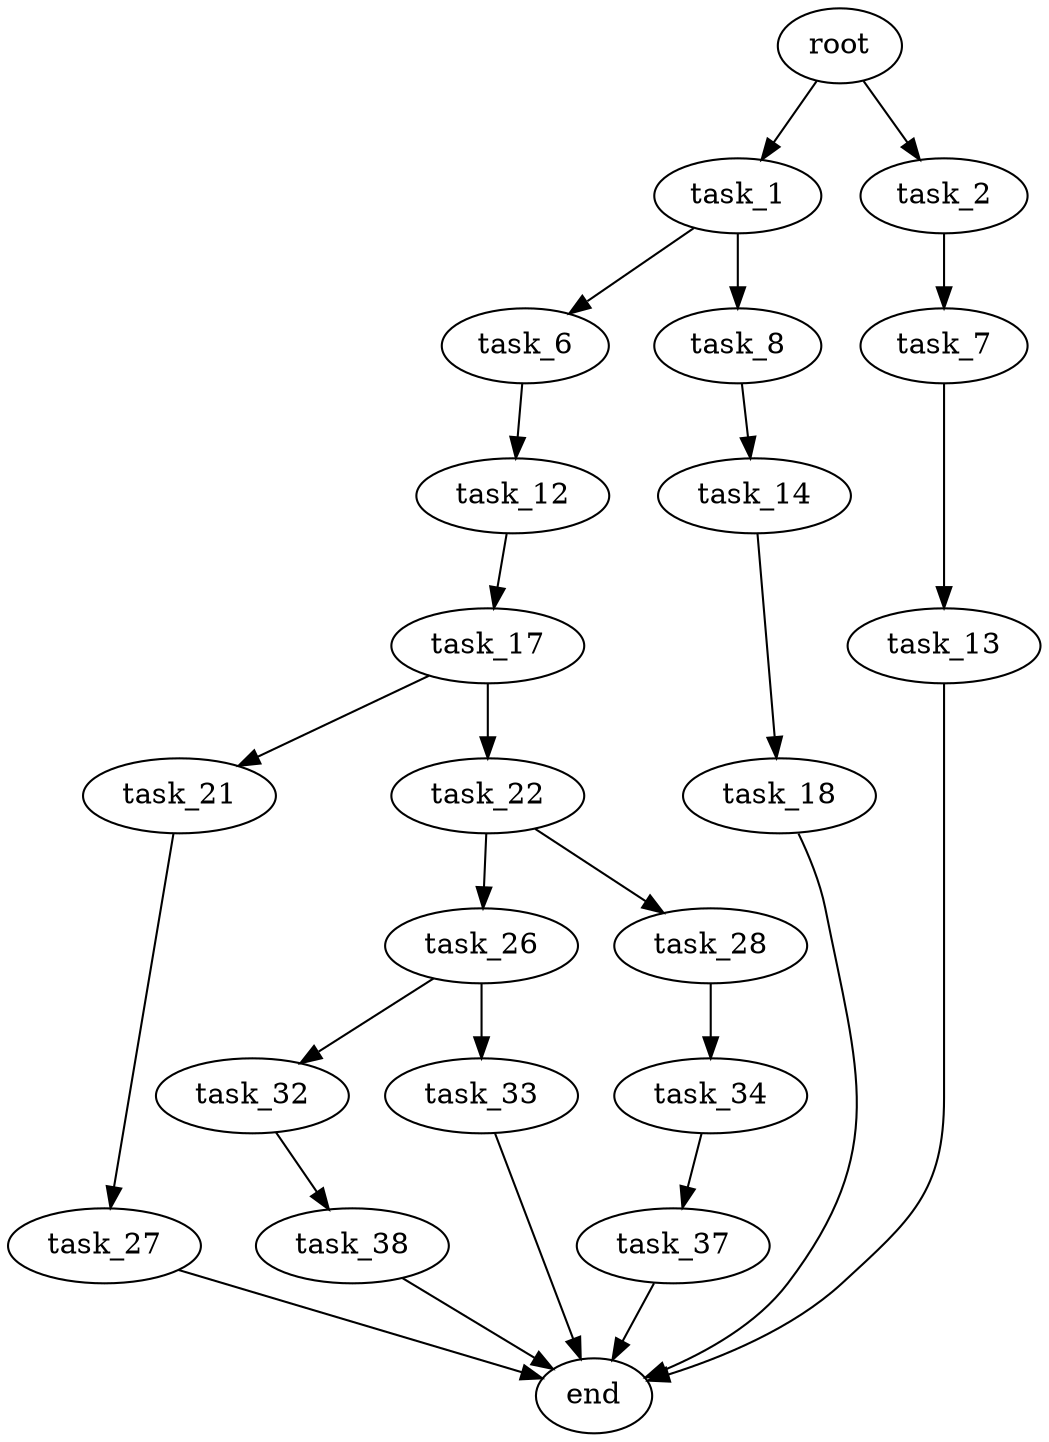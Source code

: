 digraph G {
  root [size="0.000000"];
  task_1 [size="59082760865.000000"];
  task_2 [size="134217728000.000000"];
  task_6 [size="549755813888.000000"];
  task_8 [size="28991029248.000000"];
  task_7 [size="3686008341.000000"];
  task_12 [size="78374147599.000000"];
  task_13 [size="17327757802.000000"];
  task_14 [size="315945379780.000000"];
  task_17 [size="8589934592.000000"];
  end [size="0.000000"];
  task_18 [size="31227003259.000000"];
  task_21 [size="829295632.000000"];
  task_22 [size="10551922810.000000"];
  task_27 [size="198610823026.000000"];
  task_26 [size="412306550469.000000"];
  task_28 [size="160549640940.000000"];
  task_32 [size="171561637572.000000"];
  task_33 [size="476578776390.000000"];
  task_34 [size="13217400662.000000"];
  task_38 [size="68719476736.000000"];
  task_37 [size="12688954268.000000"];

  root -> task_1 [size="1.000000"];
  root -> task_2 [size="1.000000"];
  task_1 -> task_6 [size="75497472.000000"];
  task_1 -> task_8 [size="75497472.000000"];
  task_2 -> task_7 [size="209715200.000000"];
  task_6 -> task_12 [size="536870912.000000"];
  task_8 -> task_14 [size="75497472.000000"];
  task_7 -> task_13 [size="134217728.000000"];
  task_12 -> task_17 [size="209715200.000000"];
  task_13 -> end [size="1.000000"];
  task_14 -> task_18 [size="301989888.000000"];
  task_17 -> task_21 [size="33554432.000000"];
  task_17 -> task_22 [size="33554432.000000"];
  task_18 -> end [size="1.000000"];
  task_21 -> task_27 [size="33554432.000000"];
  task_22 -> task_26 [size="33554432.000000"];
  task_22 -> task_28 [size="33554432.000000"];
  task_27 -> end [size="1.000000"];
  task_26 -> task_32 [size="838860800.000000"];
  task_26 -> task_33 [size="838860800.000000"];
  task_28 -> task_34 [size="134217728.000000"];
  task_32 -> task_38 [size="134217728.000000"];
  task_33 -> end [size="1.000000"];
  task_34 -> task_37 [size="838860800.000000"];
  task_38 -> end [size="1.000000"];
  task_37 -> end [size="1.000000"];
}
